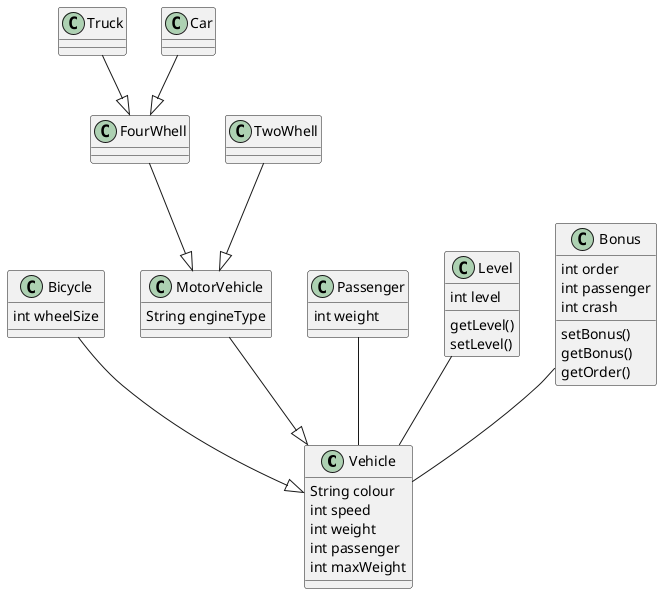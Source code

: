 @startuml
Vehicle : String colour
Vehicle : int speed
Vehicle : int weight
Vehicle : int passenger
Vehicle : int maxWeight
Bicycle : int wheelSize
MotorVehicle : String engineType
Passenger : int weight
Level : int level
Level : getLevel()
Level : setLevel()
Bonus : int order
Bonus : int passenger
Bonus : int crash
Bonus : setBonus()
Bonus : getBonus()
Bonus : getOrder()
Bicycle --|> Vehicle
MotorVehicle --|> Vehicle
FourWhell --|> MotorVehicle
TwoWhell --|> MotorVehicle
Truck --|> FourWhell
Car --|> FourWhell
Passenger -- Vehicle
Level -- Vehicle
Bonus -- Vehicle
@enduml